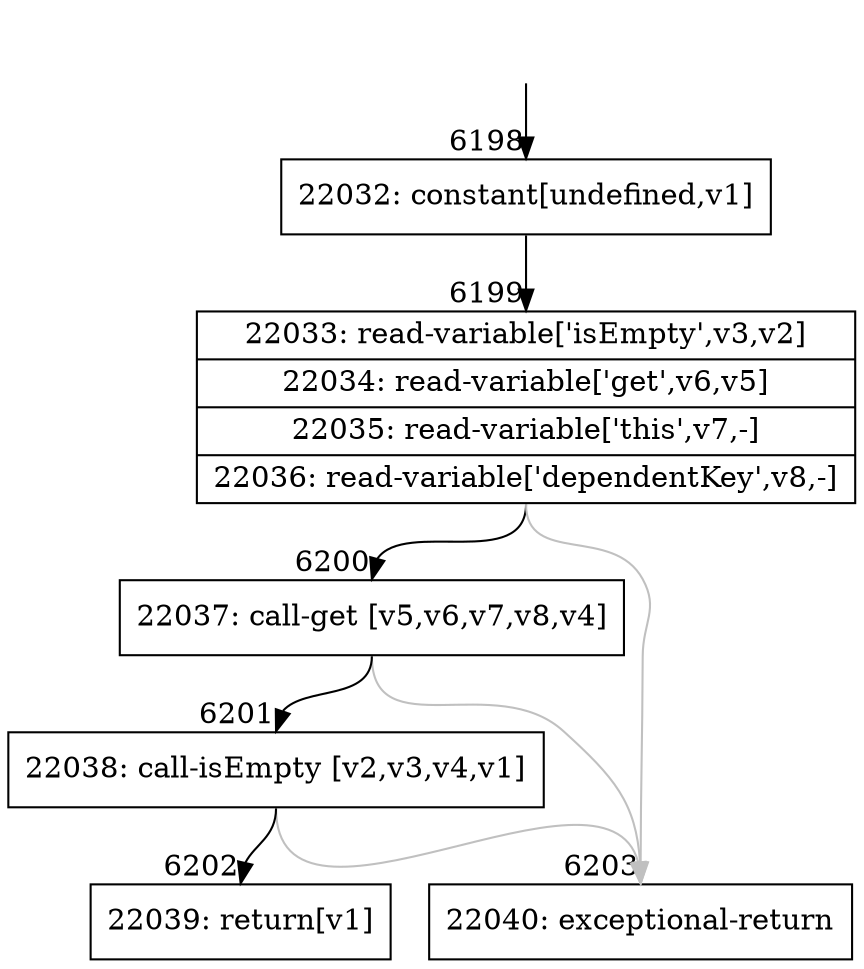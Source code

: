 digraph {
rankdir="TD"
BB_entry502[shape=none,label=""];
BB_entry502 -> BB6198 [tailport=s, headport=n, headlabel="    6198"]
BB6198 [shape=record label="{22032: constant[undefined,v1]}" ] 
BB6198 -> BB6199 [tailport=s, headport=n, headlabel="      6199"]
BB6199 [shape=record label="{22033: read-variable['isEmpty',v3,v2]|22034: read-variable['get',v6,v5]|22035: read-variable['this',v7,-]|22036: read-variable['dependentKey',v8,-]}" ] 
BB6199 -> BB6200 [tailport=s, headport=n, headlabel="      6200"]
BB6199 -> BB6203 [tailport=s, headport=n, color=gray, headlabel="      6203"]
BB6200 [shape=record label="{22037: call-get [v5,v6,v7,v8,v4]}" ] 
BB6200 -> BB6201 [tailport=s, headport=n, headlabel="      6201"]
BB6200 -> BB6203 [tailport=s, headport=n, color=gray]
BB6201 [shape=record label="{22038: call-isEmpty [v2,v3,v4,v1]}" ] 
BB6201 -> BB6202 [tailport=s, headport=n, headlabel="      6202"]
BB6201 -> BB6203 [tailport=s, headport=n, color=gray]
BB6202 [shape=record label="{22039: return[v1]}" ] 
BB6203 [shape=record label="{22040: exceptional-return}" ] 
//#$~ 11281
}
